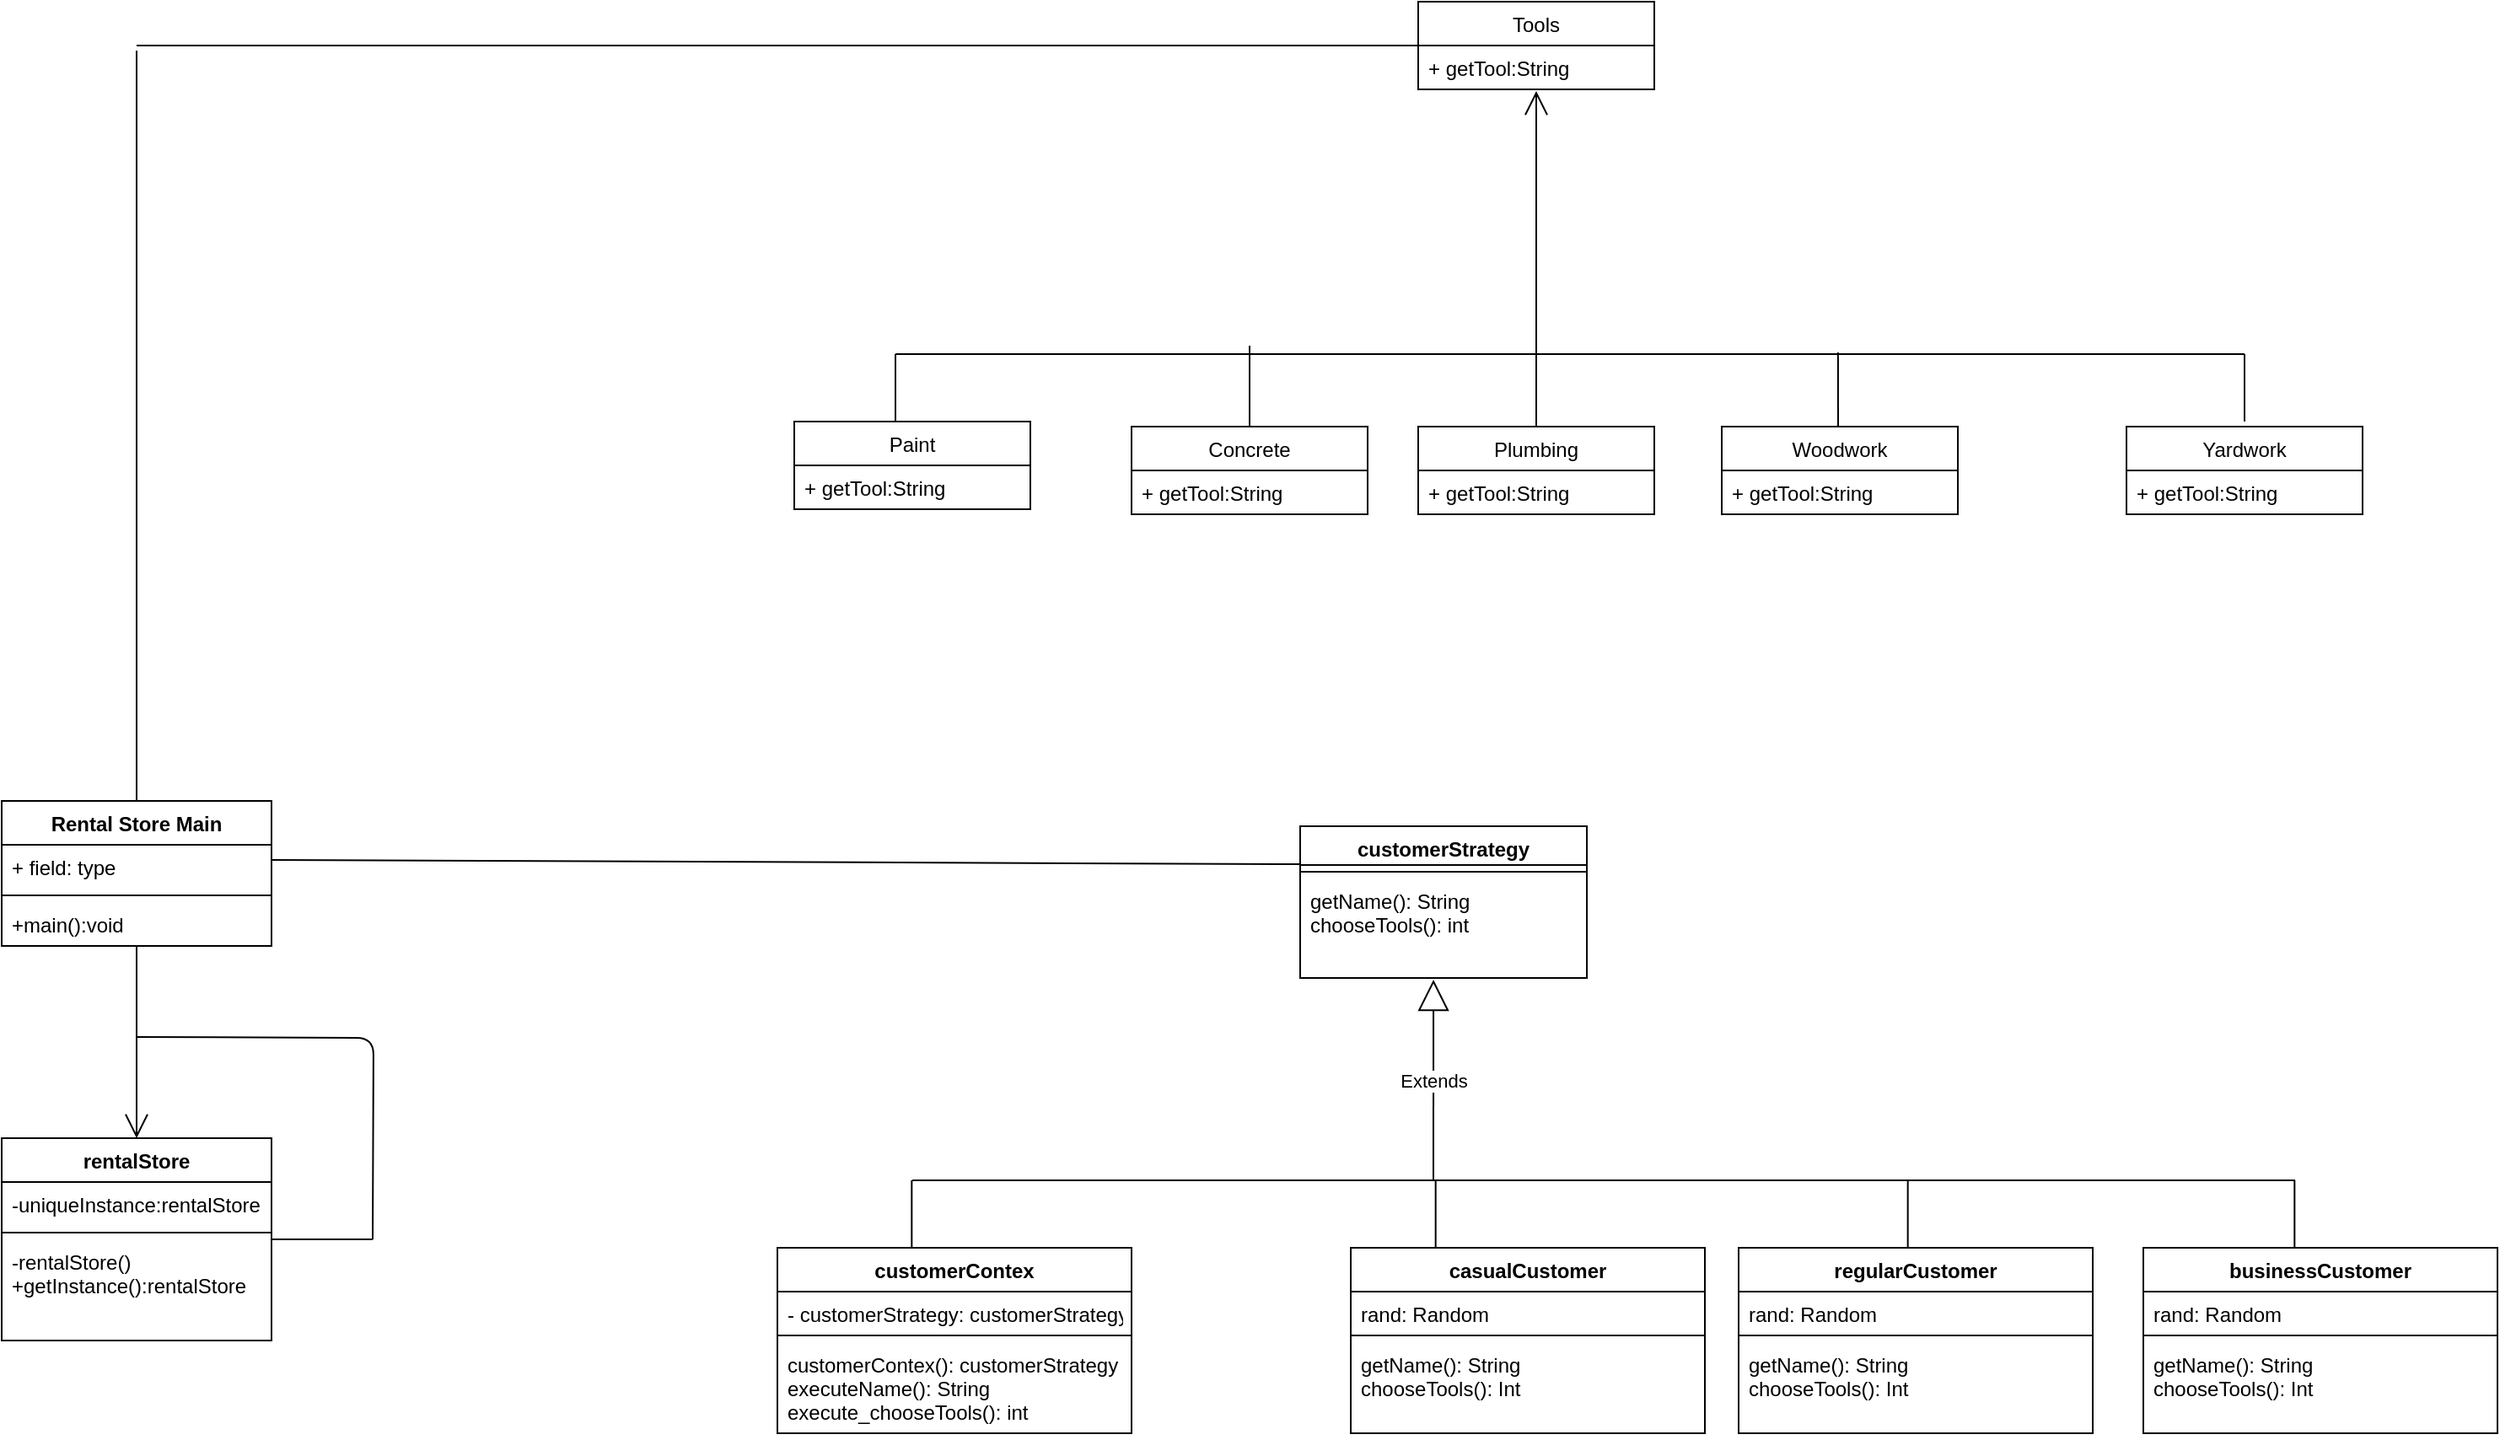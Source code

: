 <mxfile version="12.1.4" type="device" pages="1"><diagram id="ArnDiT1lxMFx6n-LzMvE" name="Page-1"><mxGraphModel dx="1708" dy="936" grid="1" gridSize="10" guides="1" tooltips="1" connect="1" arrows="1" fold="1" page="1" pageScale="1" pageWidth="850" pageHeight="1100" math="0" shadow="0"><root><mxCell id="0"/><mxCell id="1" parent="0"/><mxCell id="JZFtwPCnVOJm0MXzT1Zw-15" value="Rental Store Main" style="swimlane;fontStyle=1;align=center;verticalAlign=top;childLayout=stackLayout;horizontal=1;startSize=26;horizontalStack=0;resizeParent=1;resizeParentMax=0;resizeLast=0;collapsible=1;marginBottom=0;" vertex="1" parent="1"><mxGeometry x="110" y="545" width="160" height="86" as="geometry"/></mxCell><mxCell id="JZFtwPCnVOJm0MXzT1Zw-16" value="+ field: type" style="text;strokeColor=none;fillColor=none;align=left;verticalAlign=top;spacingLeft=4;spacingRight=4;overflow=hidden;rotatable=0;points=[[0,0.5],[1,0.5]];portConstraint=eastwest;" vertex="1" parent="JZFtwPCnVOJm0MXzT1Zw-15"><mxGeometry y="26" width="160" height="26" as="geometry"/></mxCell><mxCell id="JZFtwPCnVOJm0MXzT1Zw-17" value="" style="line;strokeWidth=1;fillColor=none;align=left;verticalAlign=middle;spacingTop=-1;spacingLeft=3;spacingRight=3;rotatable=0;labelPosition=right;points=[];portConstraint=eastwest;" vertex="1" parent="JZFtwPCnVOJm0MXzT1Zw-15"><mxGeometry y="52" width="160" height="8" as="geometry"/></mxCell><mxCell id="JZFtwPCnVOJm0MXzT1Zw-18" value="+main():void" style="text;strokeColor=none;fillColor=none;align=left;verticalAlign=top;spacingLeft=4;spacingRight=4;overflow=hidden;rotatable=0;points=[[0,0.5],[1,0.5]];portConstraint=eastwest;" vertex="1" parent="JZFtwPCnVOJm0MXzT1Zw-15"><mxGeometry y="60" width="160" height="26" as="geometry"/></mxCell><mxCell id="JZFtwPCnVOJm0MXzT1Zw-19" value="rentalStore" style="swimlane;fontStyle=1;align=center;verticalAlign=top;childLayout=stackLayout;horizontal=1;startSize=26;horizontalStack=0;resizeParent=1;resizeParentMax=0;resizeLast=0;collapsible=1;marginBottom=0;" vertex="1" parent="1"><mxGeometry x="110" y="745" width="160" height="120" as="geometry"/></mxCell><mxCell id="JZFtwPCnVOJm0MXzT1Zw-20" value="-uniqueInstance:rentalStore" style="text;strokeColor=none;fillColor=none;align=left;verticalAlign=top;spacingLeft=4;spacingRight=4;overflow=hidden;rotatable=0;points=[[0,0.5],[1,0.5]];portConstraint=eastwest;" vertex="1" parent="JZFtwPCnVOJm0MXzT1Zw-19"><mxGeometry y="26" width="160" height="26" as="geometry"/></mxCell><mxCell id="JZFtwPCnVOJm0MXzT1Zw-21" value="" style="line;strokeWidth=1;fillColor=none;align=left;verticalAlign=middle;spacingTop=-1;spacingLeft=3;spacingRight=3;rotatable=0;labelPosition=right;points=[];portConstraint=eastwest;" vertex="1" parent="JZFtwPCnVOJm0MXzT1Zw-19"><mxGeometry y="52" width="160" height="8" as="geometry"/></mxCell><mxCell id="JZFtwPCnVOJm0MXzT1Zw-22" value="-rentalStore()&#10;+getInstance():rentalStore" style="text;strokeColor=none;fillColor=none;align=left;verticalAlign=top;spacingLeft=4;spacingRight=4;overflow=hidden;rotatable=0;points=[[0,0.5],[1,0.5]];portConstraint=eastwest;" vertex="1" parent="JZFtwPCnVOJm0MXzT1Zw-19"><mxGeometry y="60" width="160" height="60" as="geometry"/></mxCell><mxCell id="JZFtwPCnVOJm0MXzT1Zw-25" value="" style="endArrow=open;endFill=1;endSize=12;html=1;" edge="1" parent="1" source="JZFtwPCnVOJm0MXzT1Zw-18" target="JZFtwPCnVOJm0MXzT1Zw-19"><mxGeometry width="160" relative="1" as="geometry"><mxPoint x="110" y="885" as="sourcePoint"/><mxPoint x="270" y="885" as="targetPoint"/></mxGeometry></mxCell><mxCell id="JZFtwPCnVOJm0MXzT1Zw-34" value="" style="endArrow=none;html=1;edgeStyle=orthogonalEdgeStyle;" edge="1" parent="1"><mxGeometry relative="1" as="geometry"><mxPoint x="190" y="685" as="sourcePoint"/><mxPoint x="330" y="805" as="targetPoint"/></mxGeometry></mxCell><mxCell id="JZFtwPCnVOJm0MXzT1Zw-35" value="" style="resizable=0;html=1;align=left;verticalAlign=bottom;labelBackgroundColor=#ffffff;fontSize=10;" connectable="0" vertex="1" parent="JZFtwPCnVOJm0MXzT1Zw-34"><mxGeometry x="-1" relative="1" as="geometry"/></mxCell><mxCell id="JZFtwPCnVOJm0MXzT1Zw-36" value="" style="resizable=0;html=1;align=right;verticalAlign=bottom;labelBackgroundColor=#ffffff;fontSize=10;" connectable="0" vertex="1" parent="JZFtwPCnVOJm0MXzT1Zw-34"><mxGeometry x="1" relative="1" as="geometry"/></mxCell><mxCell id="JZFtwPCnVOJm0MXzT1Zw-40" value="" style="line;strokeWidth=1;fillColor=none;align=left;verticalAlign=middle;spacingTop=-1;spacingLeft=3;spacingRight=3;rotatable=0;labelPosition=right;points=[];portConstraint=eastwest;" vertex="1" parent="1"><mxGeometry x="270" y="801" width="60" height="8" as="geometry"/></mxCell><mxCell id="JZFtwPCnVOJm0MXzT1Zw-53" value="" style="endArrow=open;endFill=1;endSize=12;html=1;" edge="1" parent="1"><mxGeometry width="160" relative="1" as="geometry"><mxPoint x="1020" y="323" as="sourcePoint"/><mxPoint x="1020" y="124" as="targetPoint"/></mxGeometry></mxCell><mxCell id="JZFtwPCnVOJm0MXzT1Zw-62" value="" style="endArrow=none;html=1;entryX=0;entryY=0.25;entryDx=0;entryDy=0;entryPerimeter=0;" edge="1" parent="1"><mxGeometry width="50" height="50" relative="1" as="geometry"><mxPoint x="850" y="323" as="sourcePoint"/><mxPoint x="850" y="275" as="targetPoint"/></mxGeometry></mxCell><mxCell id="JZFtwPCnVOJm0MXzT1Zw-63" value="" style="endArrow=none;html=1;entryX=0.997;entryY=0.75;entryDx=0;entryDy=0;entryPerimeter=0;" edge="1" parent="1"><mxGeometry width="50" height="50" relative="1" as="geometry"><mxPoint x="1199" y="323" as="sourcePoint"/><mxPoint x="1198.95" y="279" as="targetPoint"/></mxGeometry></mxCell><mxCell id="JZFtwPCnVOJm0MXzT1Zw-64" value="Concrete" style="swimlane;fontStyle=0;childLayout=stackLayout;horizontal=1;startSize=26;fillColor=none;horizontalStack=0;resizeParent=1;resizeParentMax=0;resizeLast=0;collapsible=1;marginBottom=0;" vertex="1" parent="1"><mxGeometry x="780" y="323" width="140" height="52" as="geometry"/></mxCell><mxCell id="JZFtwPCnVOJm0MXzT1Zw-66" value="+ getTool:String" style="text;strokeColor=none;fillColor=none;align=left;verticalAlign=top;spacingLeft=4;spacingRight=4;overflow=hidden;rotatable=0;points=[[0,0.5],[1,0.5]];portConstraint=eastwest;" vertex="1" parent="JZFtwPCnVOJm0MXzT1Zw-64"><mxGeometry y="26" width="140" height="26" as="geometry"/></mxCell><mxCell id="JZFtwPCnVOJm0MXzT1Zw-68" value="Plumbing" style="swimlane;fontStyle=0;childLayout=stackLayout;horizontal=1;startSize=26;fillColor=none;horizontalStack=0;resizeParent=1;resizeParentMax=0;resizeLast=0;collapsible=1;marginBottom=0;" vertex="1" parent="1"><mxGeometry x="950" y="323" width="140" height="52" as="geometry"/></mxCell><mxCell id="JZFtwPCnVOJm0MXzT1Zw-70" value="+ getTool:String" style="text;strokeColor=none;fillColor=none;align=left;verticalAlign=top;spacingLeft=4;spacingRight=4;overflow=hidden;rotatable=0;points=[[0,0.5],[1,0.5]];portConstraint=eastwest;" vertex="1" parent="JZFtwPCnVOJm0MXzT1Zw-68"><mxGeometry y="26" width="140" height="26" as="geometry"/></mxCell><mxCell id="JZFtwPCnVOJm0MXzT1Zw-72" value="Woodwork" style="swimlane;fontStyle=0;childLayout=stackLayout;horizontal=1;startSize=26;fillColor=none;horizontalStack=0;resizeParent=1;resizeParentMax=0;resizeLast=0;collapsible=1;marginBottom=0;" vertex="1" parent="1"><mxGeometry x="1130" y="323" width="140" height="52" as="geometry"/></mxCell><mxCell id="JZFtwPCnVOJm0MXzT1Zw-74" value="+ getTool:String" style="text;strokeColor=none;fillColor=none;align=left;verticalAlign=top;spacingLeft=4;spacingRight=4;overflow=hidden;rotatable=0;points=[[0,0.5],[1,0.5]];portConstraint=eastwest;" vertex="1" parent="JZFtwPCnVOJm0MXzT1Zw-72"><mxGeometry y="26" width="140" height="26" as="geometry"/></mxCell><mxCell id="JZFtwPCnVOJm0MXzT1Zw-78" value="" style="endArrow=none;html=1;" edge="1" parent="1"><mxGeometry width="50" height="50" relative="1" as="geometry"><mxPoint x="640" y="280" as="sourcePoint"/><mxPoint x="1440" y="280" as="targetPoint"/></mxGeometry></mxCell><mxCell id="JZFtwPCnVOJm0MXzT1Zw-79" value="" style="endArrow=none;html=1;" edge="1" parent="1"><mxGeometry width="50" height="50" relative="1" as="geometry"><mxPoint x="640" y="320" as="sourcePoint"/><mxPoint x="640" y="280" as="targetPoint"/></mxGeometry></mxCell><mxCell id="JZFtwPCnVOJm0MXzT1Zw-80" value="" style="endArrow=none;html=1;" edge="1" parent="1"><mxGeometry width="50" height="50" relative="1" as="geometry"><mxPoint x="1440" y="280" as="sourcePoint"/><mxPoint x="1440" y="320" as="targetPoint"/></mxGeometry></mxCell><mxCell id="JZFtwPCnVOJm0MXzT1Zw-81" value="Yardwork" style="swimlane;fontStyle=0;childLayout=stackLayout;horizontal=1;startSize=26;fillColor=none;horizontalStack=0;resizeParent=1;resizeParentMax=0;resizeLast=0;collapsible=1;marginBottom=0;" vertex="1" parent="1"><mxGeometry x="1370" y="323" width="140" height="52" as="geometry"/></mxCell><mxCell id="JZFtwPCnVOJm0MXzT1Zw-82" value="+ getTool:String" style="text;strokeColor=none;fillColor=none;align=left;verticalAlign=top;spacingLeft=4;spacingRight=4;overflow=hidden;rotatable=0;points=[[0,0.5],[1,0.5]];portConstraint=eastwest;" vertex="1" parent="JZFtwPCnVOJm0MXzT1Zw-81"><mxGeometry y="26" width="140" height="26" as="geometry"/></mxCell><mxCell id="JZFtwPCnVOJm0MXzT1Zw-85" value="Paint" style="swimlane;fontStyle=0;childLayout=stackLayout;horizontal=1;startSize=26;fillColor=none;horizontalStack=0;resizeParent=1;resizeParentMax=0;resizeLast=0;collapsible=1;marginBottom=0;" vertex="1" parent="1"><mxGeometry x="580" y="320" width="140" height="52" as="geometry"/></mxCell><mxCell id="JZFtwPCnVOJm0MXzT1Zw-87" value="+ getTool:String" style="text;strokeColor=none;fillColor=none;align=left;verticalAlign=top;spacingLeft=4;spacingRight=4;overflow=hidden;rotatable=0;points=[[0,0.5],[1,0.5]];portConstraint=eastwest;" vertex="1" parent="JZFtwPCnVOJm0MXzT1Zw-85"><mxGeometry y="26" width="140" height="26" as="geometry"/></mxCell><mxCell id="JZFtwPCnVOJm0MXzT1Zw-92" value="Tools" style="swimlane;fontStyle=0;childLayout=stackLayout;horizontal=1;startSize=26;fillColor=none;horizontalStack=0;resizeParent=1;resizeParentMax=0;resizeLast=0;collapsible=1;marginBottom=0;" vertex="1" parent="1"><mxGeometry x="950" y="71" width="140" height="52" as="geometry"/></mxCell><mxCell id="JZFtwPCnVOJm0MXzT1Zw-94" value="+ getTool:String" style="text;strokeColor=none;fillColor=none;align=left;verticalAlign=top;spacingLeft=4;spacingRight=4;overflow=hidden;rotatable=0;points=[[0,0.5],[1,0.5]];portConstraint=eastwest;" vertex="1" parent="JZFtwPCnVOJm0MXzT1Zw-92"><mxGeometry y="26" width="140" height="26" as="geometry"/></mxCell><mxCell id="JZFtwPCnVOJm0MXzT1Zw-97" value="customerStrategy" style="swimlane;fontStyle=1;align=center;verticalAlign=top;childLayout=stackLayout;horizontal=1;startSize=23;horizontalStack=0;resizeParent=1;resizeParentMax=0;resizeLast=0;collapsible=1;marginBottom=0;" vertex="1" parent="1"><mxGeometry x="880" y="560" width="170" height="90" as="geometry"/></mxCell><mxCell id="JZFtwPCnVOJm0MXzT1Zw-98" value="" style="line;strokeWidth=1;fillColor=none;align=left;verticalAlign=middle;spacingTop=-1;spacingLeft=3;spacingRight=3;rotatable=0;labelPosition=right;points=[];portConstraint=eastwest;" vertex="1" parent="JZFtwPCnVOJm0MXzT1Zw-97"><mxGeometry y="23" width="170" height="8" as="geometry"/></mxCell><mxCell id="JZFtwPCnVOJm0MXzT1Zw-99" value="getName(): String&#10;chooseTools(): int" style="text;strokeColor=none;fillColor=none;align=left;verticalAlign=top;spacingLeft=4;spacingRight=4;overflow=hidden;rotatable=0;points=[[0,0.5],[1,0.5]];portConstraint=eastwest;" vertex="1" parent="JZFtwPCnVOJm0MXzT1Zw-97"><mxGeometry y="31" width="170" height="59" as="geometry"/></mxCell><mxCell id="JZFtwPCnVOJm0MXzT1Zw-100" value="Extends" style="endArrow=block;endSize=16;endFill=0;html=1;entryX=0.465;entryY=1.017;entryDx=0;entryDy=0;entryPerimeter=0;" edge="1" parent="1" target="JZFtwPCnVOJm0MXzT1Zw-99"><mxGeometry width="160" relative="1" as="geometry"><mxPoint x="959" y="770" as="sourcePoint"/><mxPoint x="1110" y="770" as="targetPoint"/></mxGeometry></mxCell><mxCell id="JZFtwPCnVOJm0MXzT1Zw-101" value="customerContex" style="swimlane;fontStyle=1;align=center;verticalAlign=top;childLayout=stackLayout;horizontal=1;startSize=26;horizontalStack=0;resizeParent=1;resizeParentMax=0;resizeLast=0;collapsible=1;marginBottom=0;" vertex="1" parent="1"><mxGeometry x="570" y="810" width="210" height="110" as="geometry"/></mxCell><mxCell id="JZFtwPCnVOJm0MXzT1Zw-102" value="- customerStrategy: customerStrategy" style="text;strokeColor=none;fillColor=none;align=left;verticalAlign=top;spacingLeft=4;spacingRight=4;overflow=hidden;rotatable=0;points=[[0,0.5],[1,0.5]];portConstraint=eastwest;" vertex="1" parent="JZFtwPCnVOJm0MXzT1Zw-101"><mxGeometry y="26" width="210" height="22" as="geometry"/></mxCell><mxCell id="JZFtwPCnVOJm0MXzT1Zw-103" value="" style="line;strokeWidth=1;fillColor=none;align=left;verticalAlign=middle;spacingTop=-1;spacingLeft=3;spacingRight=3;rotatable=0;labelPosition=right;points=[];portConstraint=eastwest;" vertex="1" parent="JZFtwPCnVOJm0MXzT1Zw-101"><mxGeometry y="48" width="210" height="8" as="geometry"/></mxCell><mxCell id="JZFtwPCnVOJm0MXzT1Zw-104" value="customerContex(): customerStrategy&#10;executeName(): String&#10;execute_chooseTools(): int&#10;" style="text;strokeColor=none;fillColor=none;align=left;verticalAlign=top;spacingLeft=4;spacingRight=4;overflow=hidden;rotatable=0;points=[[0,0.5],[1,0.5]];portConstraint=eastwest;" vertex="1" parent="JZFtwPCnVOJm0MXzT1Zw-101"><mxGeometry y="56" width="210" height="54" as="geometry"/></mxCell><mxCell id="JZFtwPCnVOJm0MXzT1Zw-105" value="" style="endArrow=none;html=1;edgeStyle=orthogonalEdgeStyle;" edge="1" parent="1"><mxGeometry relative="1" as="geometry"><mxPoint x="650" y="770" as="sourcePoint"/><mxPoint x="1470" y="770" as="targetPoint"/></mxGeometry></mxCell><mxCell id="JZFtwPCnVOJm0MXzT1Zw-106" value="casualCustomer" style="swimlane;fontStyle=1;align=center;verticalAlign=top;childLayout=stackLayout;horizontal=1;startSize=26;horizontalStack=0;resizeParent=1;resizeParentMax=0;resizeLast=0;collapsible=1;marginBottom=0;" vertex="1" parent="1"><mxGeometry x="910" y="810" width="210" height="110" as="geometry"/></mxCell><mxCell id="JZFtwPCnVOJm0MXzT1Zw-107" value="rand: Random" style="text;strokeColor=none;fillColor=none;align=left;verticalAlign=top;spacingLeft=4;spacingRight=4;overflow=hidden;rotatable=0;points=[[0,0.5],[1,0.5]];portConstraint=eastwest;" vertex="1" parent="JZFtwPCnVOJm0MXzT1Zw-106"><mxGeometry y="26" width="210" height="22" as="geometry"/></mxCell><mxCell id="JZFtwPCnVOJm0MXzT1Zw-108" value="" style="line;strokeWidth=1;fillColor=none;align=left;verticalAlign=middle;spacingTop=-1;spacingLeft=3;spacingRight=3;rotatable=0;labelPosition=right;points=[];portConstraint=eastwest;" vertex="1" parent="JZFtwPCnVOJm0MXzT1Zw-106"><mxGeometry y="48" width="210" height="8" as="geometry"/></mxCell><mxCell id="JZFtwPCnVOJm0MXzT1Zw-109" value="getName(): String&#10;chooseTools(): Int" style="text;strokeColor=none;fillColor=none;align=left;verticalAlign=top;spacingLeft=4;spacingRight=4;overflow=hidden;rotatable=0;points=[[0,0.5],[1,0.5]];portConstraint=eastwest;" vertex="1" parent="JZFtwPCnVOJm0MXzT1Zw-106"><mxGeometry y="56" width="210" height="54" as="geometry"/></mxCell><mxCell id="JZFtwPCnVOJm0MXzT1Zw-110" value="" style="endArrow=none;html=1;edgeStyle=orthogonalEdgeStyle;entryX=0.338;entryY=0;entryDx=0;entryDy=0;entryPerimeter=0;" edge="1" parent="1"><mxGeometry relative="1" as="geometry"><mxPoint x="960.333" y="770" as="sourcePoint"/><mxPoint x="960.333" y="810" as="targetPoint"/><Array as="points"><mxPoint x="960" y="770"/></Array></mxGeometry></mxCell><mxCell id="JZFtwPCnVOJm0MXzT1Zw-111" value="regularCustomer" style="swimlane;fontStyle=1;align=center;verticalAlign=top;childLayout=stackLayout;horizontal=1;startSize=26;horizontalStack=0;resizeParent=1;resizeParentMax=0;resizeLast=0;collapsible=1;marginBottom=0;" vertex="1" parent="1"><mxGeometry x="1140" y="810" width="210" height="110" as="geometry"/></mxCell><mxCell id="JZFtwPCnVOJm0MXzT1Zw-112" value="rand: Random" style="text;strokeColor=none;fillColor=none;align=left;verticalAlign=top;spacingLeft=4;spacingRight=4;overflow=hidden;rotatable=0;points=[[0,0.5],[1,0.5]];portConstraint=eastwest;" vertex="1" parent="JZFtwPCnVOJm0MXzT1Zw-111"><mxGeometry y="26" width="210" height="22" as="geometry"/></mxCell><mxCell id="JZFtwPCnVOJm0MXzT1Zw-113" value="" style="line;strokeWidth=1;fillColor=none;align=left;verticalAlign=middle;spacingTop=-1;spacingLeft=3;spacingRight=3;rotatable=0;labelPosition=right;points=[];portConstraint=eastwest;" vertex="1" parent="JZFtwPCnVOJm0MXzT1Zw-111"><mxGeometry y="48" width="210" height="8" as="geometry"/></mxCell><mxCell id="JZFtwPCnVOJm0MXzT1Zw-114" value="getName(): String&#10;chooseTools(): Int" style="text;strokeColor=none;fillColor=none;align=left;verticalAlign=top;spacingLeft=4;spacingRight=4;overflow=hidden;rotatable=0;points=[[0,0.5],[1,0.5]];portConstraint=eastwest;" vertex="1" parent="JZFtwPCnVOJm0MXzT1Zw-111"><mxGeometry y="56" width="210" height="54" as="geometry"/></mxCell><mxCell id="JZFtwPCnVOJm0MXzT1Zw-115" value="" style="endArrow=none;html=1;edgeStyle=orthogonalEdgeStyle;entryX=0.338;entryY=0;entryDx=0;entryDy=0;entryPerimeter=0;" edge="1" parent="1"><mxGeometry relative="1" as="geometry"><mxPoint x="1240.333" y="770" as="sourcePoint"/><mxPoint x="1240.333" y="810" as="targetPoint"/><Array as="points"><mxPoint x="1240" y="770"/></Array></mxGeometry></mxCell><mxCell id="JZFtwPCnVOJm0MXzT1Zw-116" value="businessCustomer" style="swimlane;fontStyle=1;align=center;verticalAlign=top;childLayout=stackLayout;horizontal=1;startSize=26;horizontalStack=0;resizeParent=1;resizeParentMax=0;resizeLast=0;collapsible=1;marginBottom=0;" vertex="1" parent="1"><mxGeometry x="1380" y="810" width="210" height="110" as="geometry"/></mxCell><mxCell id="JZFtwPCnVOJm0MXzT1Zw-117" value="rand: Random" style="text;strokeColor=none;fillColor=none;align=left;verticalAlign=top;spacingLeft=4;spacingRight=4;overflow=hidden;rotatable=0;points=[[0,0.5],[1,0.5]];portConstraint=eastwest;" vertex="1" parent="JZFtwPCnVOJm0MXzT1Zw-116"><mxGeometry y="26" width="210" height="22" as="geometry"/></mxCell><mxCell id="JZFtwPCnVOJm0MXzT1Zw-118" value="" style="line;strokeWidth=1;fillColor=none;align=left;verticalAlign=middle;spacingTop=-1;spacingLeft=3;spacingRight=3;rotatable=0;labelPosition=right;points=[];portConstraint=eastwest;" vertex="1" parent="JZFtwPCnVOJm0MXzT1Zw-116"><mxGeometry y="48" width="210" height="8" as="geometry"/></mxCell><mxCell id="JZFtwPCnVOJm0MXzT1Zw-119" value="getName(): String&#10;chooseTools(): Int" style="text;strokeColor=none;fillColor=none;align=left;verticalAlign=top;spacingLeft=4;spacingRight=4;overflow=hidden;rotatable=0;points=[[0,0.5],[1,0.5]];portConstraint=eastwest;" vertex="1" parent="JZFtwPCnVOJm0MXzT1Zw-116"><mxGeometry y="56" width="210" height="54" as="geometry"/></mxCell><mxCell id="JZFtwPCnVOJm0MXzT1Zw-120" value="" style="endArrow=none;html=1;edgeStyle=orthogonalEdgeStyle;entryX=0.338;entryY=0;entryDx=0;entryDy=0;entryPerimeter=0;" edge="1" parent="1"><mxGeometry relative="1" as="geometry"><mxPoint x="1469.667" y="770" as="sourcePoint"/><mxPoint x="1469.667" y="810" as="targetPoint"/><Array as="points"><mxPoint x="1470" y="770"/></Array></mxGeometry></mxCell><mxCell id="JZFtwPCnVOJm0MXzT1Zw-121" value="" style="endArrow=none;html=1;edgeStyle=orthogonalEdgeStyle;entryX=0.338;entryY=0;entryDx=0;entryDy=0;entryPerimeter=0;" edge="1" parent="1"><mxGeometry relative="1" as="geometry"><mxPoint x="649.667" y="770" as="sourcePoint"/><mxPoint x="649.667" y="810" as="targetPoint"/><Array as="points"><mxPoint x="650" y="770"/></Array></mxGeometry></mxCell><mxCell id="JZFtwPCnVOJm0MXzT1Zw-122" value="" style="endArrow=none;html=1;entryX=0;entryY=0.5;entryDx=0;entryDy=0;" edge="1" parent="1" target="JZFtwPCnVOJm0MXzT1Zw-92"><mxGeometry width="50" height="50" relative="1" as="geometry"><mxPoint x="190" y="97" as="sourcePoint"/><mxPoint x="160" y="940" as="targetPoint"/></mxGeometry></mxCell><mxCell id="JZFtwPCnVOJm0MXzT1Zw-123" value="" style="endArrow=none;html=1;exitX=0.5;exitY=0;exitDx=0;exitDy=0;" edge="1" parent="1" source="JZFtwPCnVOJm0MXzT1Zw-15"><mxGeometry width="50" height="50" relative="1" as="geometry"><mxPoint x="200" y="420" as="sourcePoint"/><mxPoint x="190" y="100" as="targetPoint"/></mxGeometry></mxCell><mxCell id="JZFtwPCnVOJm0MXzT1Zw-125" value="" style="endArrow=none;html=1;exitX=0;exitY=0.25;exitDx=0;exitDy=0;" edge="1" parent="1" source="JZFtwPCnVOJm0MXzT1Zw-97"><mxGeometry width="50" height="50" relative="1" as="geometry"><mxPoint x="110" y="990" as="sourcePoint"/><mxPoint x="270" y="580" as="targetPoint"/></mxGeometry></mxCell></root></mxGraphModel></diagram></mxfile>